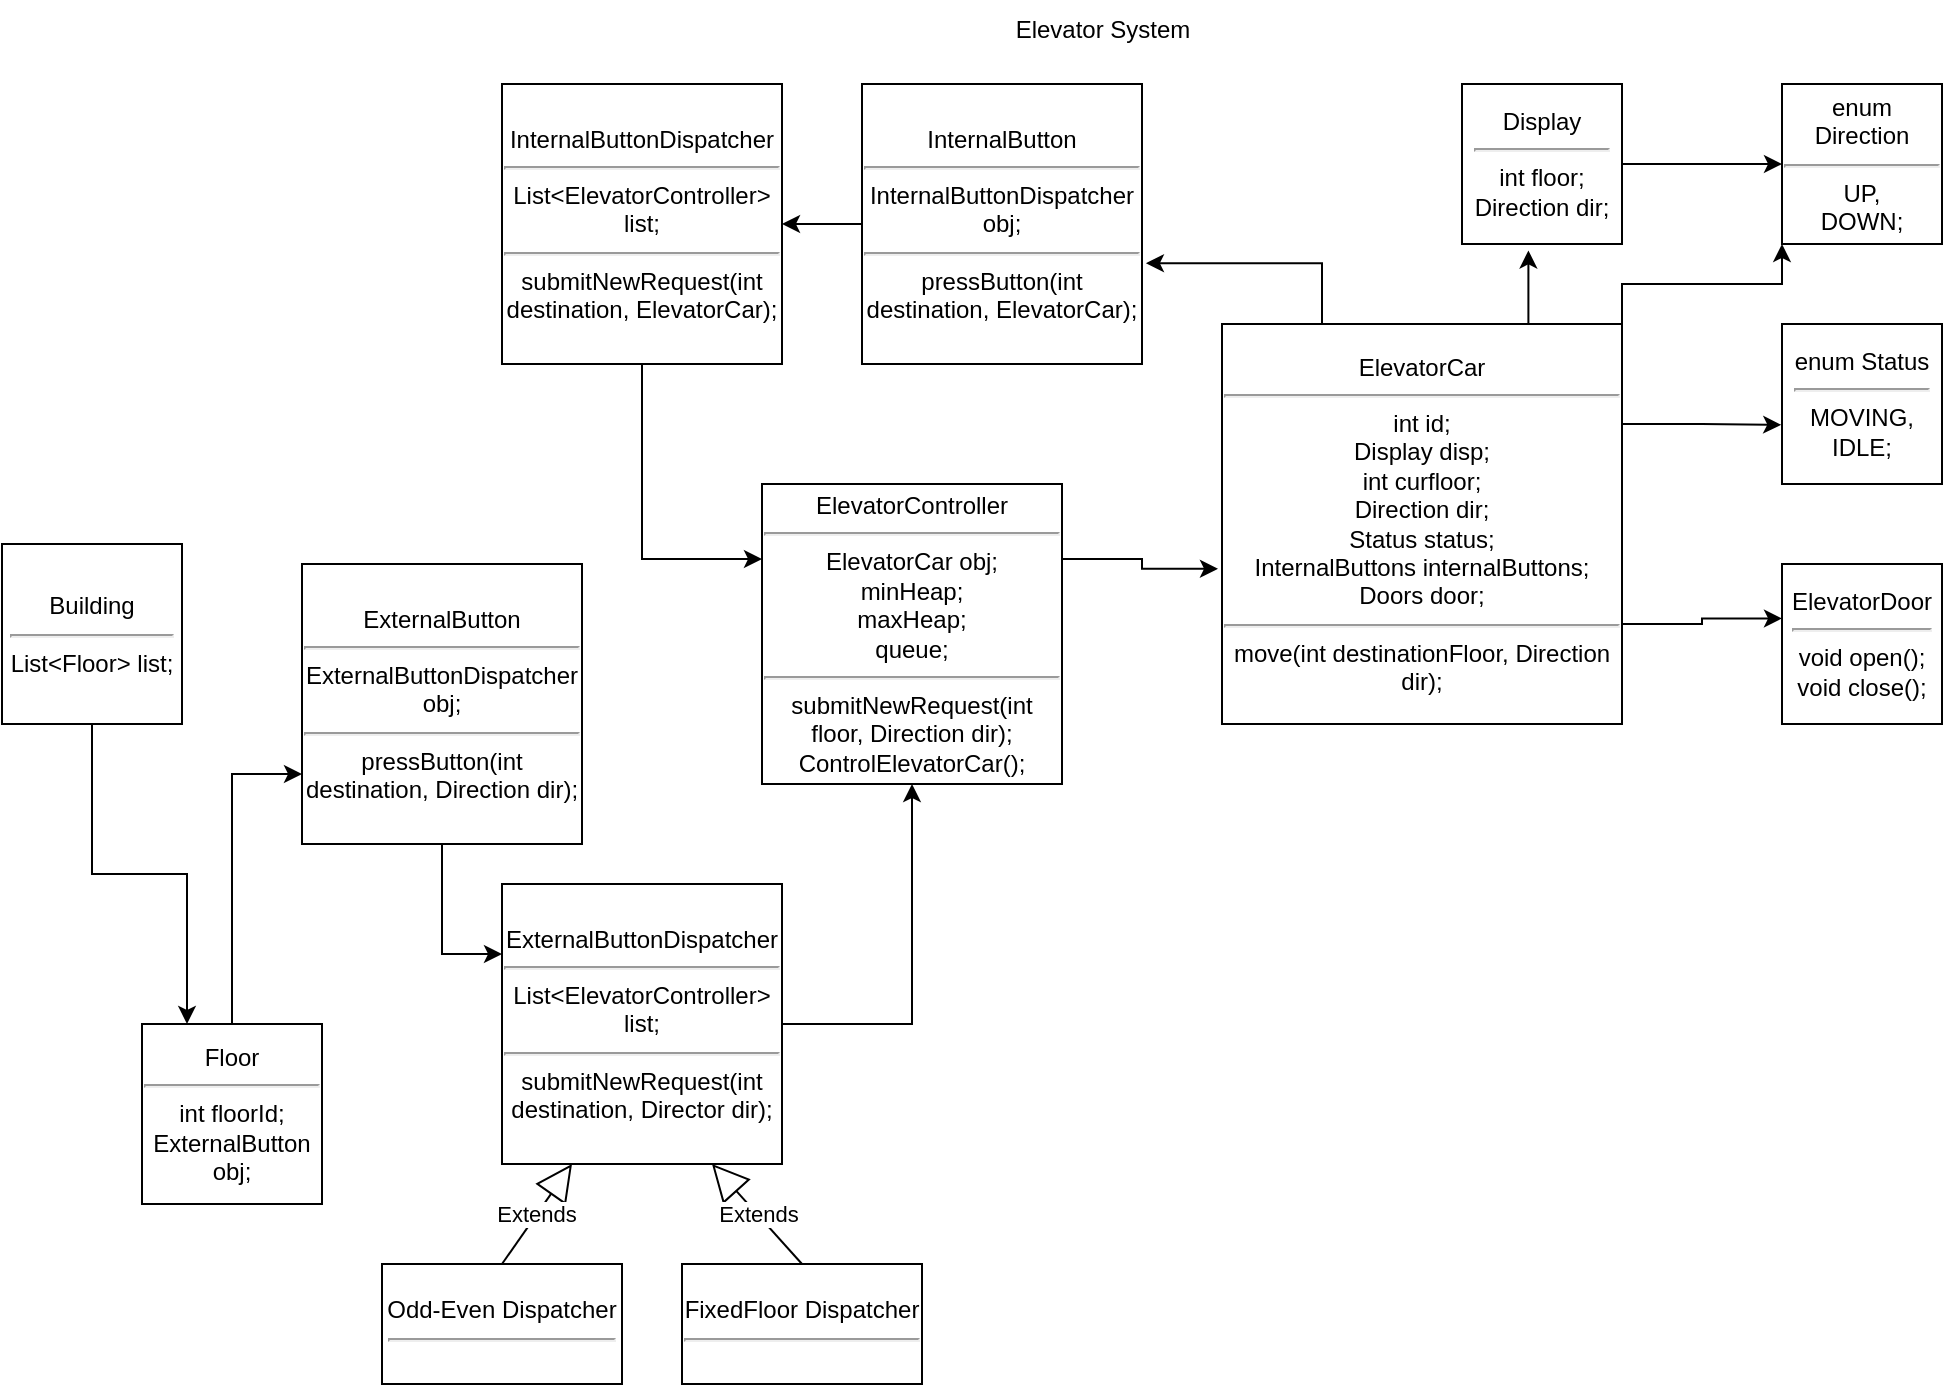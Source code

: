 <mxfile version="24.5.3" type="device">
  <diagram name="Page-1" id="yPOlCnFa7eGFzSv3vyud">
    <mxGraphModel dx="1900" dy="1721" grid="1" gridSize="10" guides="1" tooltips="1" connect="1" arrows="1" fold="1" page="1" pageScale="1" pageWidth="850" pageHeight="1100" math="0" shadow="0">
      <root>
        <mxCell id="0" />
        <mxCell id="1" parent="0" />
        <mxCell id="eaoVjmq2FZ8E_jnI2SXO-5" style="edgeStyle=orthogonalEdgeStyle;rounded=0;orthogonalLoop=1;jettySize=auto;html=1;exitX=1;exitY=0.5;exitDx=0;exitDy=0;entryX=0;entryY=0.5;entryDx=0;entryDy=0;" edge="1" parent="1" source="eaoVjmq2FZ8E_jnI2SXO-1" target="eaoVjmq2FZ8E_jnI2SXO-2">
          <mxGeometry relative="1" as="geometry" />
        </mxCell>
        <mxCell id="eaoVjmq2FZ8E_jnI2SXO-1" value="Display&lt;hr&gt;int floor;&lt;div&gt;Direction dir;&lt;/div&gt;" style="whiteSpace=wrap;html=1;aspect=fixed;" vertex="1" parent="1">
          <mxGeometry x="560" y="40" width="80" height="80" as="geometry" />
        </mxCell>
        <mxCell id="eaoVjmq2FZ8E_jnI2SXO-2" value="enum Direction&lt;hr&gt;UP,&lt;div&gt;DOWN;&lt;/div&gt;" style="whiteSpace=wrap;html=1;aspect=fixed;" vertex="1" parent="1">
          <mxGeometry x="720" y="40" width="80" height="80" as="geometry" />
        </mxCell>
        <mxCell id="eaoVjmq2FZ8E_jnI2SXO-3" value="enum Status&lt;hr&gt;MOVING,&lt;div&gt;IDLE;&lt;/div&gt;" style="whiteSpace=wrap;html=1;aspect=fixed;" vertex="1" parent="1">
          <mxGeometry x="720" y="160" width="80" height="80" as="geometry" />
        </mxCell>
        <mxCell id="eaoVjmq2FZ8E_jnI2SXO-8" style="edgeStyle=orthogonalEdgeStyle;rounded=0;orthogonalLoop=1;jettySize=auto;html=1;exitX=1;exitY=0;exitDx=0;exitDy=0;entryX=0;entryY=1;entryDx=0;entryDy=0;" edge="1" parent="1" source="eaoVjmq2FZ8E_jnI2SXO-4" target="eaoVjmq2FZ8E_jnI2SXO-2">
          <mxGeometry relative="1" as="geometry" />
        </mxCell>
        <mxCell id="eaoVjmq2FZ8E_jnI2SXO-4" value="ElevatorCar&lt;hr&gt;int id;&lt;div&gt;Display disp;&lt;/div&gt;&lt;div&gt;int curfloor;&lt;/div&gt;&lt;div&gt;Direction dir;&lt;/div&gt;&lt;div&gt;Status status;&lt;/div&gt;&lt;div&gt;InternalButtons internalButtons;&lt;/div&gt;&lt;div&gt;Doors door;&lt;/div&gt;&lt;hr&gt;move(int destinationFloor, Direction dir);" style="whiteSpace=wrap;html=1;aspect=fixed;" vertex="1" parent="1">
          <mxGeometry x="440" y="160" width="200" height="200" as="geometry" />
        </mxCell>
        <mxCell id="eaoVjmq2FZ8E_jnI2SXO-6" style="edgeStyle=orthogonalEdgeStyle;rounded=0;orthogonalLoop=1;jettySize=auto;html=1;exitX=0.75;exitY=0;exitDx=0;exitDy=0;entryX=0.415;entryY=1.04;entryDx=0;entryDy=0;entryPerimeter=0;" edge="1" parent="1" source="eaoVjmq2FZ8E_jnI2SXO-4" target="eaoVjmq2FZ8E_jnI2SXO-1">
          <mxGeometry relative="1" as="geometry" />
        </mxCell>
        <mxCell id="eaoVjmq2FZ8E_jnI2SXO-7" style="edgeStyle=orthogonalEdgeStyle;rounded=0;orthogonalLoop=1;jettySize=auto;html=1;exitX=1;exitY=0.25;exitDx=0;exitDy=0;entryX=-0.005;entryY=0.63;entryDx=0;entryDy=0;entryPerimeter=0;" edge="1" parent="1" source="eaoVjmq2FZ8E_jnI2SXO-4" target="eaoVjmq2FZ8E_jnI2SXO-3">
          <mxGeometry relative="1" as="geometry" />
        </mxCell>
        <mxCell id="eaoVjmq2FZ8E_jnI2SXO-15" style="edgeStyle=orthogonalEdgeStyle;rounded=0;orthogonalLoop=1;jettySize=auto;html=1;exitX=0;exitY=0.5;exitDx=0;exitDy=0;entryX=1;entryY=0.5;entryDx=0;entryDy=0;" edge="1" parent="1" source="eaoVjmq2FZ8E_jnI2SXO-9" target="eaoVjmq2FZ8E_jnI2SXO-13">
          <mxGeometry relative="1" as="geometry" />
        </mxCell>
        <mxCell id="eaoVjmq2FZ8E_jnI2SXO-9" value="InternalButton&lt;hr&gt;InternalButtonDispatcher obj;&lt;hr&gt;pressButton(int destination, ElevatorCar);" style="whiteSpace=wrap;html=1;aspect=fixed;" vertex="1" parent="1">
          <mxGeometry x="260" y="40" width="140" height="140" as="geometry" />
        </mxCell>
        <mxCell id="eaoVjmq2FZ8E_jnI2SXO-10" style="edgeStyle=orthogonalEdgeStyle;rounded=0;orthogonalLoop=1;jettySize=auto;html=1;exitX=0.25;exitY=0;exitDx=0;exitDy=0;entryX=1.014;entryY=0.64;entryDx=0;entryDy=0;entryPerimeter=0;" edge="1" parent="1" source="eaoVjmq2FZ8E_jnI2SXO-4" target="eaoVjmq2FZ8E_jnI2SXO-9">
          <mxGeometry relative="1" as="geometry" />
        </mxCell>
        <mxCell id="eaoVjmq2FZ8E_jnI2SXO-11" value="ElevatorController&lt;hr&gt;ElevatorCar obj;&lt;div&gt;minHeap;&lt;/div&gt;&lt;div&gt;maxHeap;&lt;/div&gt;&lt;div&gt;queue;&lt;br&gt;&lt;div&gt;&lt;hr&gt;submitNewRequest(int floor, Direction dir);&lt;/div&gt;&lt;div&gt;ControlElevatorCar();&lt;/div&gt;&lt;/div&gt;" style="whiteSpace=wrap;html=1;aspect=fixed;" vertex="1" parent="1">
          <mxGeometry x="210" y="240" width="150" height="150" as="geometry" />
        </mxCell>
        <mxCell id="eaoVjmq2FZ8E_jnI2SXO-12" style="edgeStyle=orthogonalEdgeStyle;rounded=0;orthogonalLoop=1;jettySize=auto;html=1;exitX=1;exitY=0.25;exitDx=0;exitDy=0;entryX=-0.01;entryY=0.612;entryDx=0;entryDy=0;entryPerimeter=0;" edge="1" parent="1" source="eaoVjmq2FZ8E_jnI2SXO-11" target="eaoVjmq2FZ8E_jnI2SXO-4">
          <mxGeometry relative="1" as="geometry" />
        </mxCell>
        <mxCell id="eaoVjmq2FZ8E_jnI2SXO-14" style="edgeStyle=orthogonalEdgeStyle;rounded=0;orthogonalLoop=1;jettySize=auto;html=1;exitX=0.5;exitY=1;exitDx=0;exitDy=0;entryX=0;entryY=0.25;entryDx=0;entryDy=0;" edge="1" parent="1" source="eaoVjmq2FZ8E_jnI2SXO-13" target="eaoVjmq2FZ8E_jnI2SXO-11">
          <mxGeometry relative="1" as="geometry" />
        </mxCell>
        <mxCell id="eaoVjmq2FZ8E_jnI2SXO-13" value="InternalButtonDispatcher&lt;hr&gt;List&amp;lt;ElevatorController&amp;gt; list;&lt;hr&gt;submitNewRequest(int destination, ElevatorCar);" style="whiteSpace=wrap;html=1;aspect=fixed;" vertex="1" parent="1">
          <mxGeometry x="80" y="40" width="140" height="140" as="geometry" />
        </mxCell>
        <mxCell id="eaoVjmq2FZ8E_jnI2SXO-19" style="edgeStyle=orthogonalEdgeStyle;rounded=0;orthogonalLoop=1;jettySize=auto;html=1;exitX=1;exitY=0.5;exitDx=0;exitDy=0;entryX=0.5;entryY=1;entryDx=0;entryDy=0;" edge="1" parent="1" source="eaoVjmq2FZ8E_jnI2SXO-16" target="eaoVjmq2FZ8E_jnI2SXO-11">
          <mxGeometry relative="1" as="geometry" />
        </mxCell>
        <mxCell id="eaoVjmq2FZ8E_jnI2SXO-16" value="ExternalButtonDispatcher&lt;hr&gt;List&amp;lt;ElevatorController&amp;gt; list;&lt;hr&gt;submitNewRequest(int destination, Director dir);" style="whiteSpace=wrap;html=1;aspect=fixed;" vertex="1" parent="1">
          <mxGeometry x="80" y="440" width="140" height="140" as="geometry" />
        </mxCell>
        <mxCell id="eaoVjmq2FZ8E_jnI2SXO-18" style="edgeStyle=orthogonalEdgeStyle;rounded=0;orthogonalLoop=1;jettySize=auto;html=1;exitX=0.5;exitY=1;exitDx=0;exitDy=0;entryX=0;entryY=0.25;entryDx=0;entryDy=0;" edge="1" parent="1" source="eaoVjmq2FZ8E_jnI2SXO-17" target="eaoVjmq2FZ8E_jnI2SXO-16">
          <mxGeometry relative="1" as="geometry" />
        </mxCell>
        <mxCell id="eaoVjmq2FZ8E_jnI2SXO-17" value="ExternalButton&lt;hr&gt;ExternalButtonDispatcher obj;&lt;hr&gt;pressButton(int destination, Direction dir);" style="whiteSpace=wrap;html=1;aspect=fixed;" vertex="1" parent="1">
          <mxGeometry x="-20" y="280" width="140" height="140" as="geometry" />
        </mxCell>
        <mxCell id="eaoVjmq2FZ8E_jnI2SXO-20" value="FixedFloor Dispatcher&lt;hr&gt;" style="rounded=0;whiteSpace=wrap;html=1;" vertex="1" parent="1">
          <mxGeometry x="170" y="630" width="120" height="60" as="geometry" />
        </mxCell>
        <mxCell id="eaoVjmq2FZ8E_jnI2SXO-21" value="Odd-Even Dispatcher&lt;hr&gt;" style="rounded=0;whiteSpace=wrap;html=1;" vertex="1" parent="1">
          <mxGeometry x="20" y="630" width="120" height="60" as="geometry" />
        </mxCell>
        <mxCell id="eaoVjmq2FZ8E_jnI2SXO-23" style="edgeStyle=orthogonalEdgeStyle;rounded=0;orthogonalLoop=1;jettySize=auto;html=1;exitX=0.5;exitY=0;exitDx=0;exitDy=0;entryX=0;entryY=0.75;entryDx=0;entryDy=0;" edge="1" parent="1" source="eaoVjmq2FZ8E_jnI2SXO-22" target="eaoVjmq2FZ8E_jnI2SXO-17">
          <mxGeometry relative="1" as="geometry" />
        </mxCell>
        <mxCell id="eaoVjmq2FZ8E_jnI2SXO-22" value="Floor&lt;hr&gt;int floorId;&lt;div&gt;ExternalButton obj;&lt;/div&gt;" style="whiteSpace=wrap;html=1;aspect=fixed;" vertex="1" parent="1">
          <mxGeometry x="-100" y="510" width="90" height="90" as="geometry" />
        </mxCell>
        <mxCell id="eaoVjmq2FZ8E_jnI2SXO-24" value="Extends" style="endArrow=block;endSize=16;endFill=0;html=1;rounded=0;entryX=0.25;entryY=1;entryDx=0;entryDy=0;exitX=0.5;exitY=0;exitDx=0;exitDy=0;" edge="1" parent="1" source="eaoVjmq2FZ8E_jnI2SXO-21" target="eaoVjmq2FZ8E_jnI2SXO-16">
          <mxGeometry width="160" relative="1" as="geometry">
            <mxPoint x="140" y="410" as="sourcePoint" />
            <mxPoint x="300" y="410" as="targetPoint" />
          </mxGeometry>
        </mxCell>
        <mxCell id="eaoVjmq2FZ8E_jnI2SXO-25" value="Extends" style="endArrow=block;endSize=16;endFill=0;html=1;rounded=0;entryX=0.75;entryY=1;entryDx=0;entryDy=0;exitX=0.5;exitY=0;exitDx=0;exitDy=0;" edge="1" parent="1" source="eaoVjmq2FZ8E_jnI2SXO-20" target="eaoVjmq2FZ8E_jnI2SXO-16">
          <mxGeometry width="160" relative="1" as="geometry">
            <mxPoint x="90" y="640" as="sourcePoint" />
            <mxPoint x="125" y="590" as="targetPoint" />
          </mxGeometry>
        </mxCell>
        <mxCell id="eaoVjmq2FZ8E_jnI2SXO-31" style="edgeStyle=orthogonalEdgeStyle;rounded=0;orthogonalLoop=1;jettySize=auto;html=1;exitX=0.5;exitY=1;exitDx=0;exitDy=0;entryX=0.25;entryY=0;entryDx=0;entryDy=0;" edge="1" parent="1" source="eaoVjmq2FZ8E_jnI2SXO-26" target="eaoVjmq2FZ8E_jnI2SXO-22">
          <mxGeometry relative="1" as="geometry" />
        </mxCell>
        <mxCell id="eaoVjmq2FZ8E_jnI2SXO-26" value="Building&lt;hr&gt;List&amp;lt;Floor&amp;gt; list;" style="whiteSpace=wrap;html=1;aspect=fixed;" vertex="1" parent="1">
          <mxGeometry x="-170" y="270" width="90" height="90" as="geometry" />
        </mxCell>
        <mxCell id="eaoVjmq2FZ8E_jnI2SXO-28" value="Elevator System" style="text;html=1;align=center;verticalAlign=middle;resizable=0;points=[];autosize=1;strokeColor=none;fillColor=none;" vertex="1" parent="1">
          <mxGeometry x="325" y="-2" width="110" height="30" as="geometry" />
        </mxCell>
        <mxCell id="eaoVjmq2FZ8E_jnI2SXO-29" value="ElevatorDoor&lt;hr&gt;void open();&lt;div&gt;void close();&lt;/div&gt;" style="whiteSpace=wrap;html=1;aspect=fixed;" vertex="1" parent="1">
          <mxGeometry x="720" y="280" width="80" height="80" as="geometry" />
        </mxCell>
        <mxCell id="eaoVjmq2FZ8E_jnI2SXO-30" style="edgeStyle=orthogonalEdgeStyle;rounded=0;orthogonalLoop=1;jettySize=auto;html=1;exitX=1;exitY=0.75;exitDx=0;exitDy=0;entryX=0;entryY=0.34;entryDx=0;entryDy=0;entryPerimeter=0;" edge="1" parent="1" source="eaoVjmq2FZ8E_jnI2SXO-4" target="eaoVjmq2FZ8E_jnI2SXO-29">
          <mxGeometry relative="1" as="geometry" />
        </mxCell>
      </root>
    </mxGraphModel>
  </diagram>
</mxfile>
